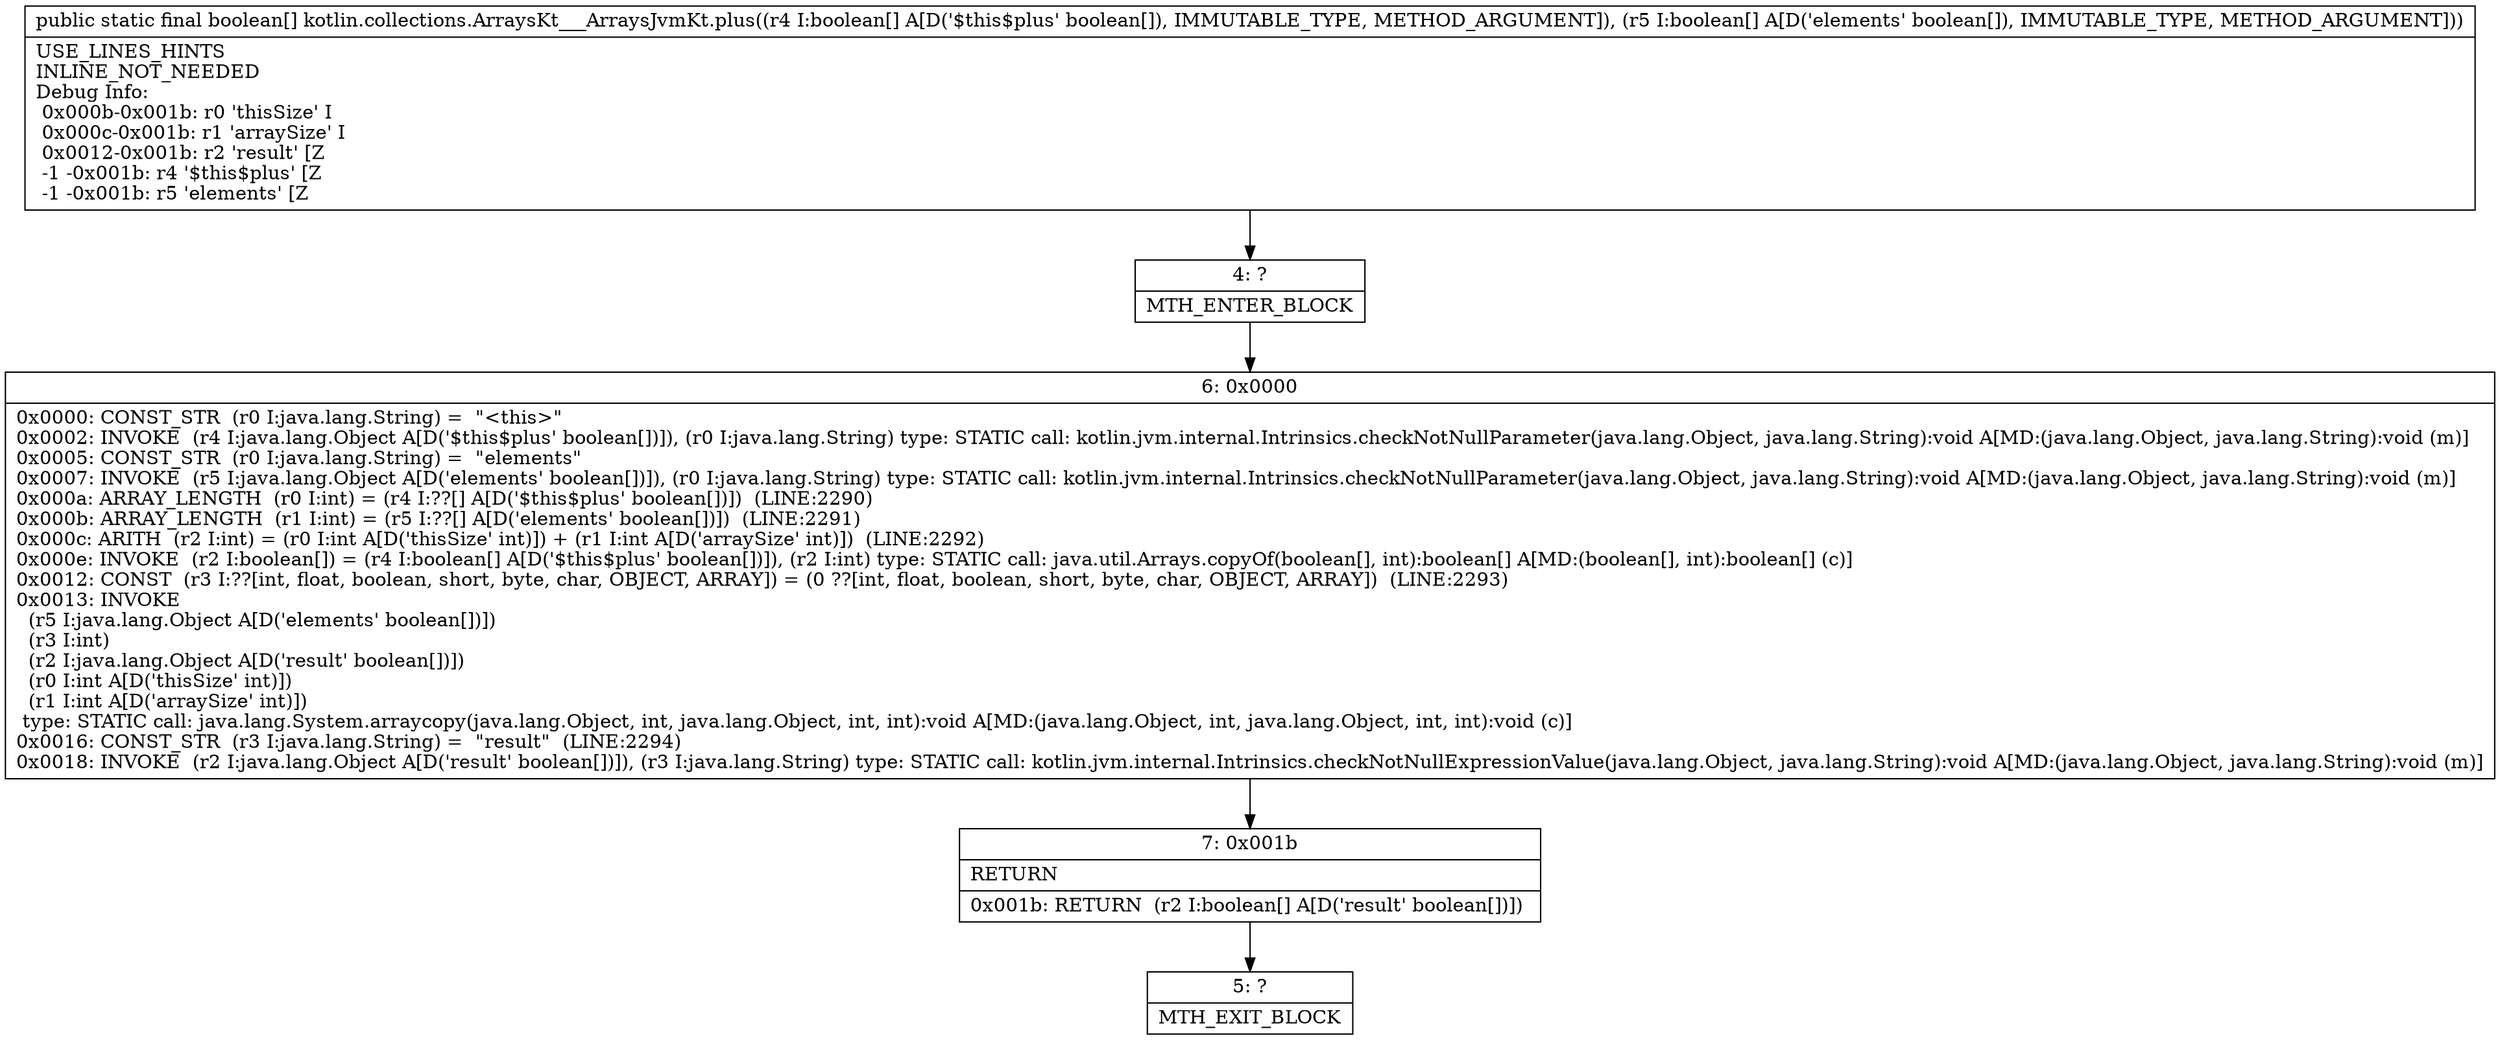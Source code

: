 digraph "CFG forkotlin.collections.ArraysKt___ArraysJvmKt.plus([Z[Z)[Z" {
Node_4 [shape=record,label="{4\:\ ?|MTH_ENTER_BLOCK\l}"];
Node_6 [shape=record,label="{6\:\ 0x0000|0x0000: CONST_STR  (r0 I:java.lang.String) =  \"\<this\>\" \l0x0002: INVOKE  (r4 I:java.lang.Object A[D('$this$plus' boolean[])]), (r0 I:java.lang.String) type: STATIC call: kotlin.jvm.internal.Intrinsics.checkNotNullParameter(java.lang.Object, java.lang.String):void A[MD:(java.lang.Object, java.lang.String):void (m)]\l0x0005: CONST_STR  (r0 I:java.lang.String) =  \"elements\" \l0x0007: INVOKE  (r5 I:java.lang.Object A[D('elements' boolean[])]), (r0 I:java.lang.String) type: STATIC call: kotlin.jvm.internal.Intrinsics.checkNotNullParameter(java.lang.Object, java.lang.String):void A[MD:(java.lang.Object, java.lang.String):void (m)]\l0x000a: ARRAY_LENGTH  (r0 I:int) = (r4 I:??[] A[D('$this$plus' boolean[])])  (LINE:2290)\l0x000b: ARRAY_LENGTH  (r1 I:int) = (r5 I:??[] A[D('elements' boolean[])])  (LINE:2291)\l0x000c: ARITH  (r2 I:int) = (r0 I:int A[D('thisSize' int)]) + (r1 I:int A[D('arraySize' int)])  (LINE:2292)\l0x000e: INVOKE  (r2 I:boolean[]) = (r4 I:boolean[] A[D('$this$plus' boolean[])]), (r2 I:int) type: STATIC call: java.util.Arrays.copyOf(boolean[], int):boolean[] A[MD:(boolean[], int):boolean[] (c)]\l0x0012: CONST  (r3 I:??[int, float, boolean, short, byte, char, OBJECT, ARRAY]) = (0 ??[int, float, boolean, short, byte, char, OBJECT, ARRAY])  (LINE:2293)\l0x0013: INVOKE  \l  (r5 I:java.lang.Object A[D('elements' boolean[])])\l  (r3 I:int)\l  (r2 I:java.lang.Object A[D('result' boolean[])])\l  (r0 I:int A[D('thisSize' int)])\l  (r1 I:int A[D('arraySize' int)])\l type: STATIC call: java.lang.System.arraycopy(java.lang.Object, int, java.lang.Object, int, int):void A[MD:(java.lang.Object, int, java.lang.Object, int, int):void (c)]\l0x0016: CONST_STR  (r3 I:java.lang.String) =  \"result\"  (LINE:2294)\l0x0018: INVOKE  (r2 I:java.lang.Object A[D('result' boolean[])]), (r3 I:java.lang.String) type: STATIC call: kotlin.jvm.internal.Intrinsics.checkNotNullExpressionValue(java.lang.Object, java.lang.String):void A[MD:(java.lang.Object, java.lang.String):void (m)]\l}"];
Node_7 [shape=record,label="{7\:\ 0x001b|RETURN\l|0x001b: RETURN  (r2 I:boolean[] A[D('result' boolean[])]) \l}"];
Node_5 [shape=record,label="{5\:\ ?|MTH_EXIT_BLOCK\l}"];
MethodNode[shape=record,label="{public static final boolean[] kotlin.collections.ArraysKt___ArraysJvmKt.plus((r4 I:boolean[] A[D('$this$plus' boolean[]), IMMUTABLE_TYPE, METHOD_ARGUMENT]), (r5 I:boolean[] A[D('elements' boolean[]), IMMUTABLE_TYPE, METHOD_ARGUMENT]))  | USE_LINES_HINTS\lINLINE_NOT_NEEDED\lDebug Info:\l  0x000b\-0x001b: r0 'thisSize' I\l  0x000c\-0x001b: r1 'arraySize' I\l  0x0012\-0x001b: r2 'result' [Z\l  \-1 \-0x001b: r4 '$this$plus' [Z\l  \-1 \-0x001b: r5 'elements' [Z\l}"];
MethodNode -> Node_4;Node_4 -> Node_6;
Node_6 -> Node_7;
Node_7 -> Node_5;
}

